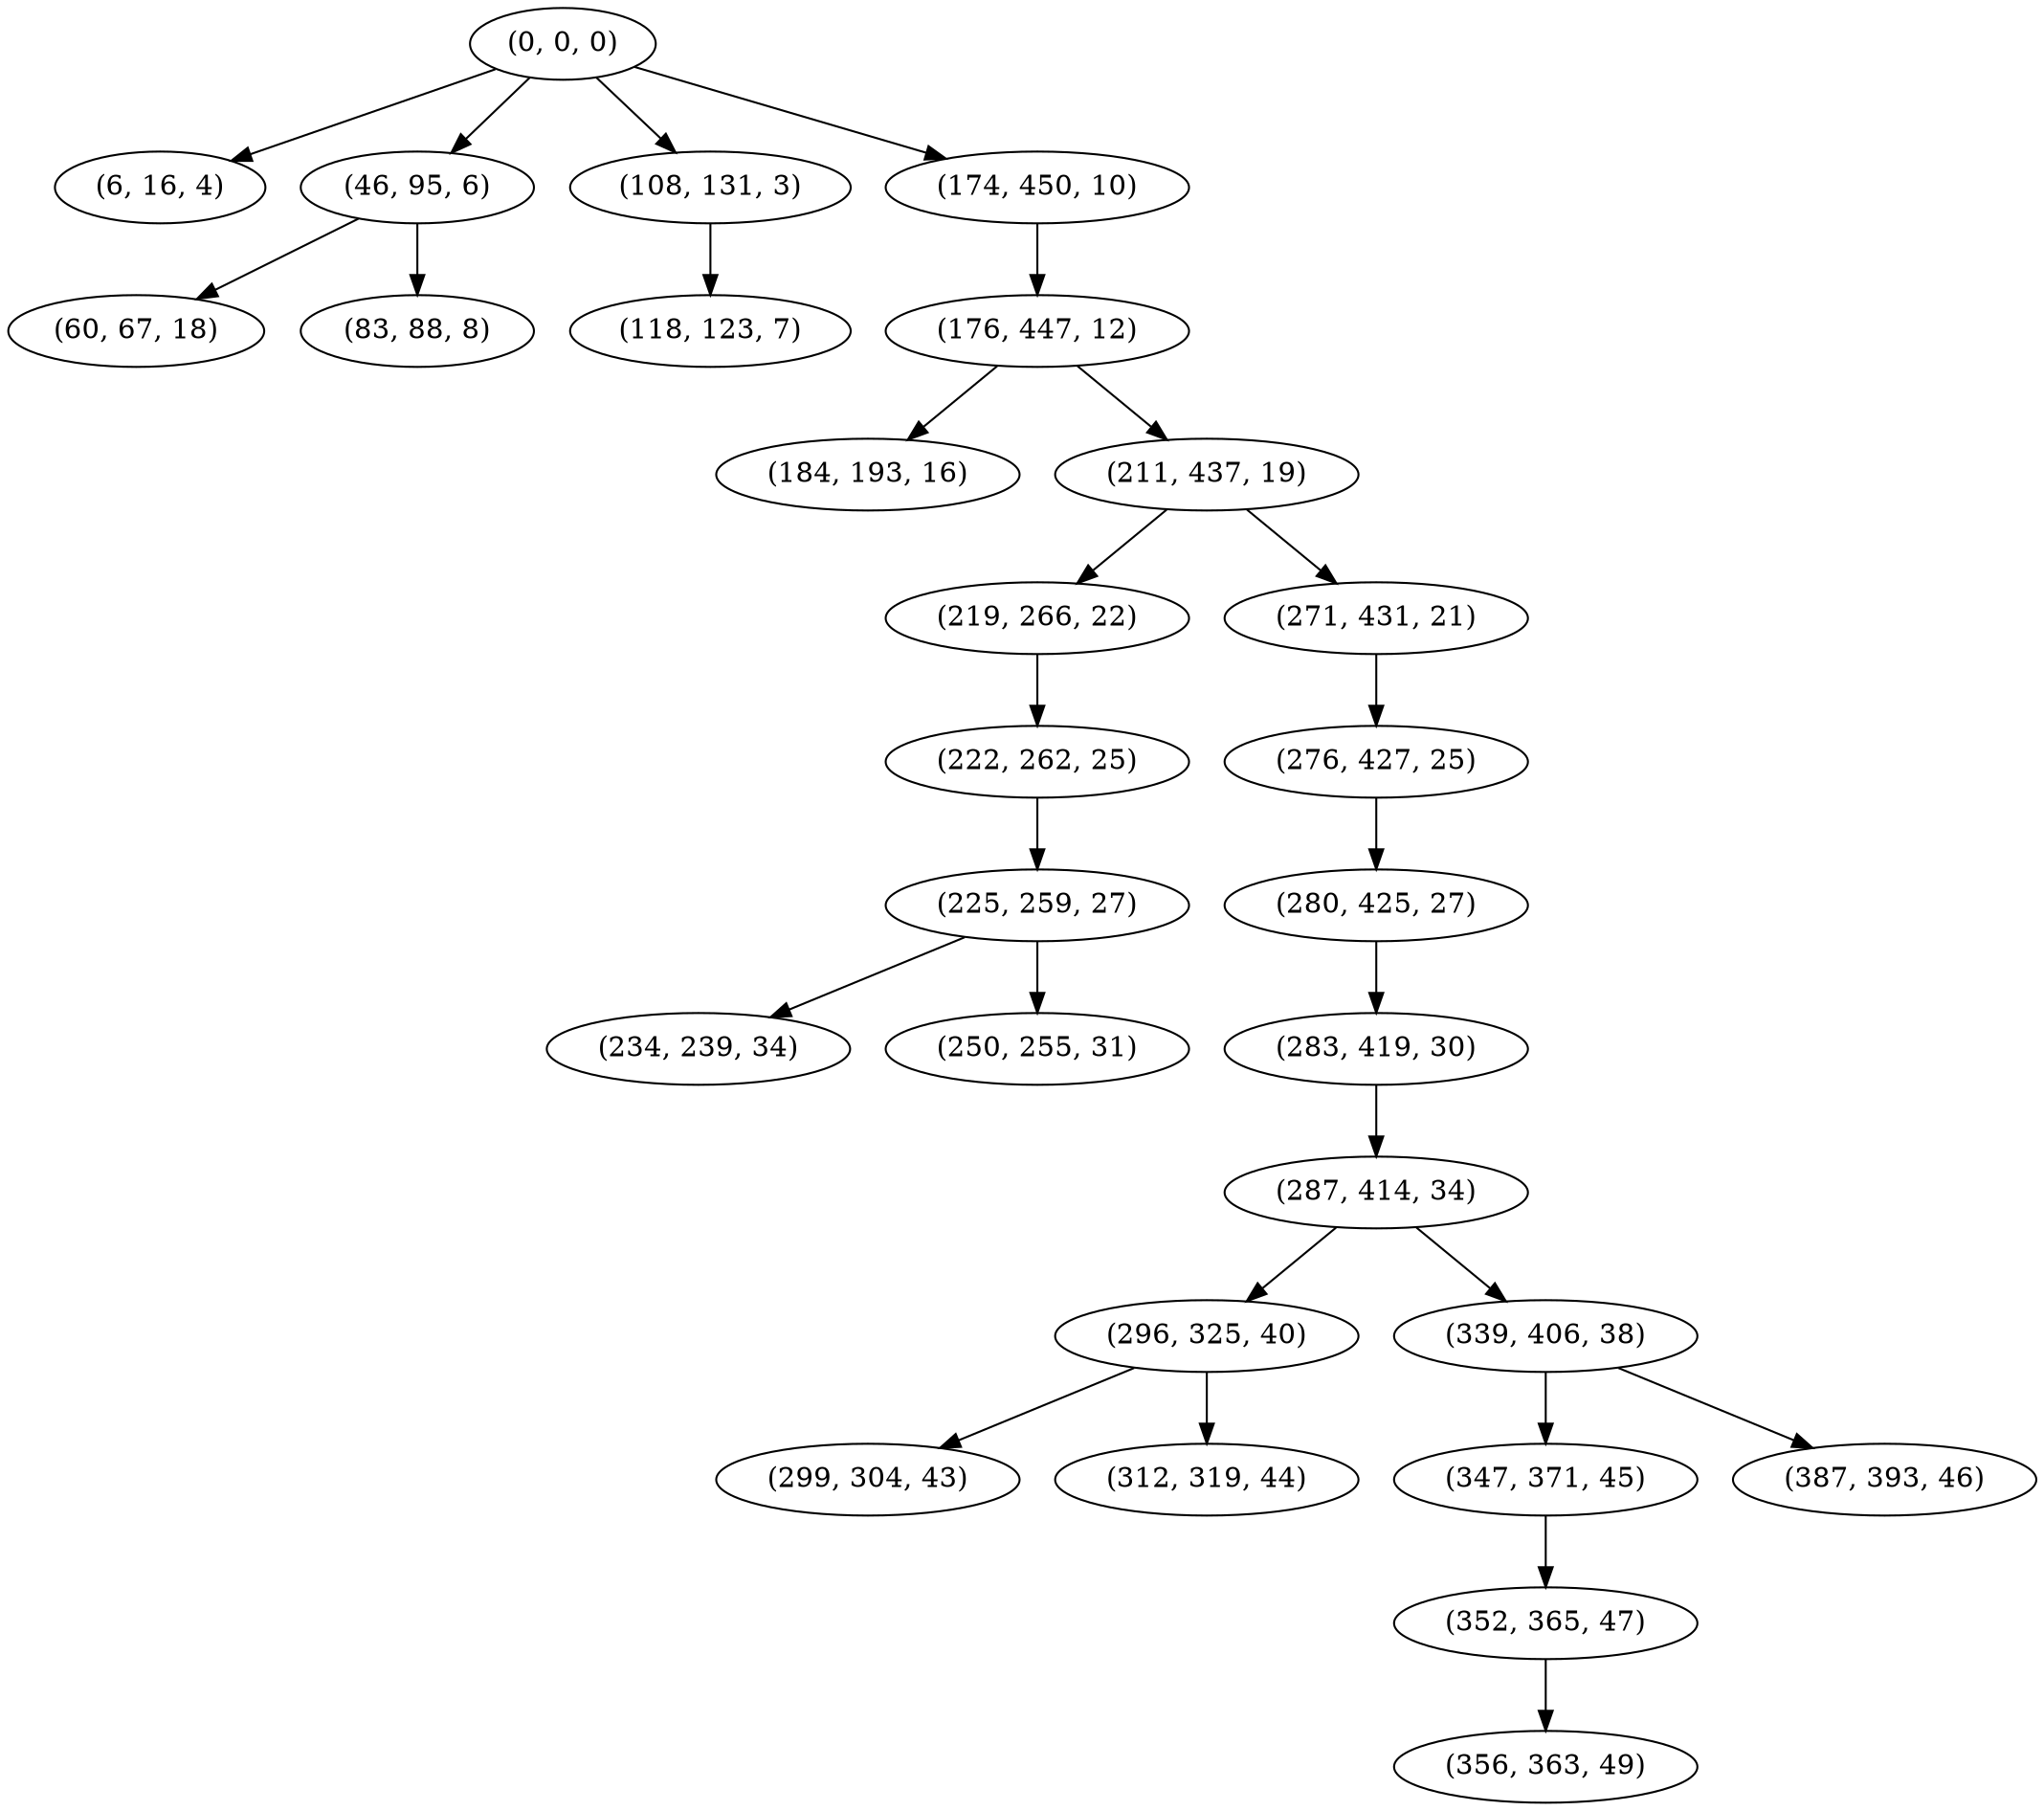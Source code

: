 digraph tree {
    "(0, 0, 0)";
    "(6, 16, 4)";
    "(46, 95, 6)";
    "(60, 67, 18)";
    "(83, 88, 8)";
    "(108, 131, 3)";
    "(118, 123, 7)";
    "(174, 450, 10)";
    "(176, 447, 12)";
    "(184, 193, 16)";
    "(211, 437, 19)";
    "(219, 266, 22)";
    "(222, 262, 25)";
    "(225, 259, 27)";
    "(234, 239, 34)";
    "(250, 255, 31)";
    "(271, 431, 21)";
    "(276, 427, 25)";
    "(280, 425, 27)";
    "(283, 419, 30)";
    "(287, 414, 34)";
    "(296, 325, 40)";
    "(299, 304, 43)";
    "(312, 319, 44)";
    "(339, 406, 38)";
    "(347, 371, 45)";
    "(352, 365, 47)";
    "(356, 363, 49)";
    "(387, 393, 46)";
    "(0, 0, 0)" -> "(6, 16, 4)";
    "(0, 0, 0)" -> "(46, 95, 6)";
    "(0, 0, 0)" -> "(108, 131, 3)";
    "(0, 0, 0)" -> "(174, 450, 10)";
    "(46, 95, 6)" -> "(60, 67, 18)";
    "(46, 95, 6)" -> "(83, 88, 8)";
    "(108, 131, 3)" -> "(118, 123, 7)";
    "(174, 450, 10)" -> "(176, 447, 12)";
    "(176, 447, 12)" -> "(184, 193, 16)";
    "(176, 447, 12)" -> "(211, 437, 19)";
    "(211, 437, 19)" -> "(219, 266, 22)";
    "(211, 437, 19)" -> "(271, 431, 21)";
    "(219, 266, 22)" -> "(222, 262, 25)";
    "(222, 262, 25)" -> "(225, 259, 27)";
    "(225, 259, 27)" -> "(234, 239, 34)";
    "(225, 259, 27)" -> "(250, 255, 31)";
    "(271, 431, 21)" -> "(276, 427, 25)";
    "(276, 427, 25)" -> "(280, 425, 27)";
    "(280, 425, 27)" -> "(283, 419, 30)";
    "(283, 419, 30)" -> "(287, 414, 34)";
    "(287, 414, 34)" -> "(296, 325, 40)";
    "(287, 414, 34)" -> "(339, 406, 38)";
    "(296, 325, 40)" -> "(299, 304, 43)";
    "(296, 325, 40)" -> "(312, 319, 44)";
    "(339, 406, 38)" -> "(347, 371, 45)";
    "(339, 406, 38)" -> "(387, 393, 46)";
    "(347, 371, 45)" -> "(352, 365, 47)";
    "(352, 365, 47)" -> "(356, 363, 49)";
}
